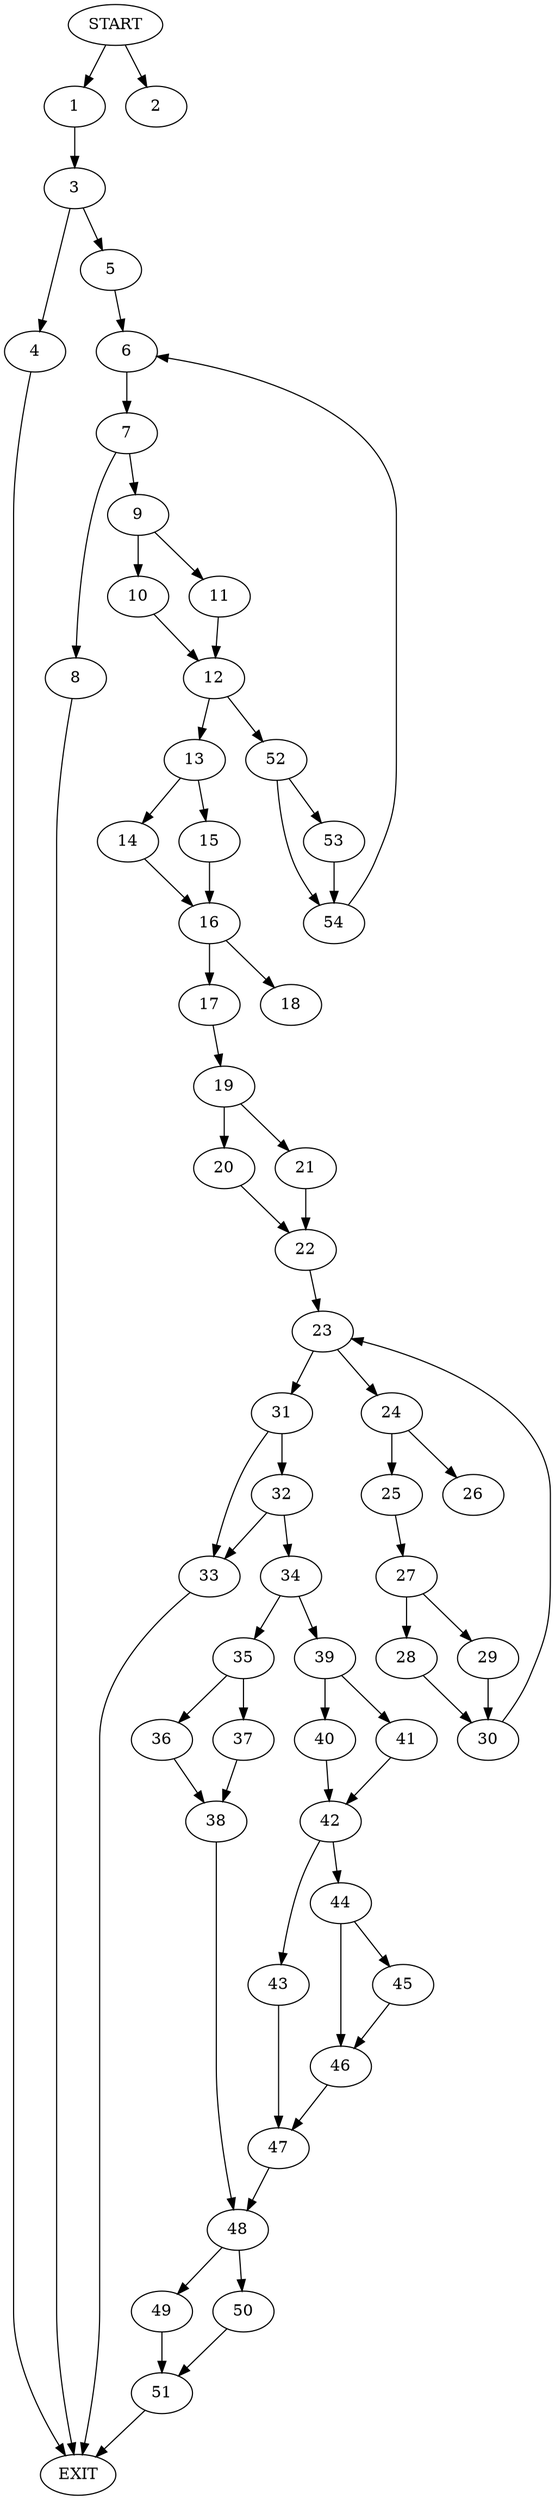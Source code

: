 digraph { 
0 [label="START"];
1;
2;
3;
4;
5;
6;
7;
8;
9;
10;
11;
12;
13;
14;
15;
16;
17;
18;
19;
20;
21;
22;
23;
24;
25;
26;
27;
28;
29;
30;
31;
32;
33;
34;
35;
36;
37;
38;
39;
40;
41;
42;
43;
44;
45;
46;
47;
48;
49;
50;
51;
52;
53;
54;
55[label="EXIT"];
0 -> 1;
0 -> 2;
1 -> 3;
3 -> 4;
3 -> 5;
4 -> 55;
5 -> 6;
6 -> 7;
7 -> 8;
7 -> 9;
8 -> 55;
9 -> 10;
9 -> 11;
10 -> 12;
11 -> 12;
12 -> 13;
12 -> 52;
13 -> 14;
13 -> 15;
14 -> 16;
15 -> 16;
16 -> 18;
16 -> 17;
17 -> 19;
19 -> 20;
19 -> 21;
20 -> 22;
21 -> 22;
22 -> 23;
23 -> 24;
23 -> 31;
24 -> 26;
24 -> 25;
25 -> 27;
27 -> 28;
27 -> 29;
28 -> 30;
29 -> 30;
30 -> 23;
31 -> 33;
31 -> 32;
32 -> 33;
32 -> 34;
33 -> 55;
34 -> 35;
34 -> 39;
35 -> 36;
35 -> 37;
36 -> 38;
37 -> 38;
38 -> 48;
39 -> 40;
39 -> 41;
40 -> 42;
41 -> 42;
42 -> 43;
42 -> 44;
43 -> 47;
44 -> 45;
44 -> 46;
45 -> 46;
46 -> 47;
47 -> 48;
48 -> 49;
48 -> 50;
49 -> 51;
50 -> 51;
51 -> 55;
52 -> 53;
52 -> 54;
53 -> 54;
54 -> 6;
}